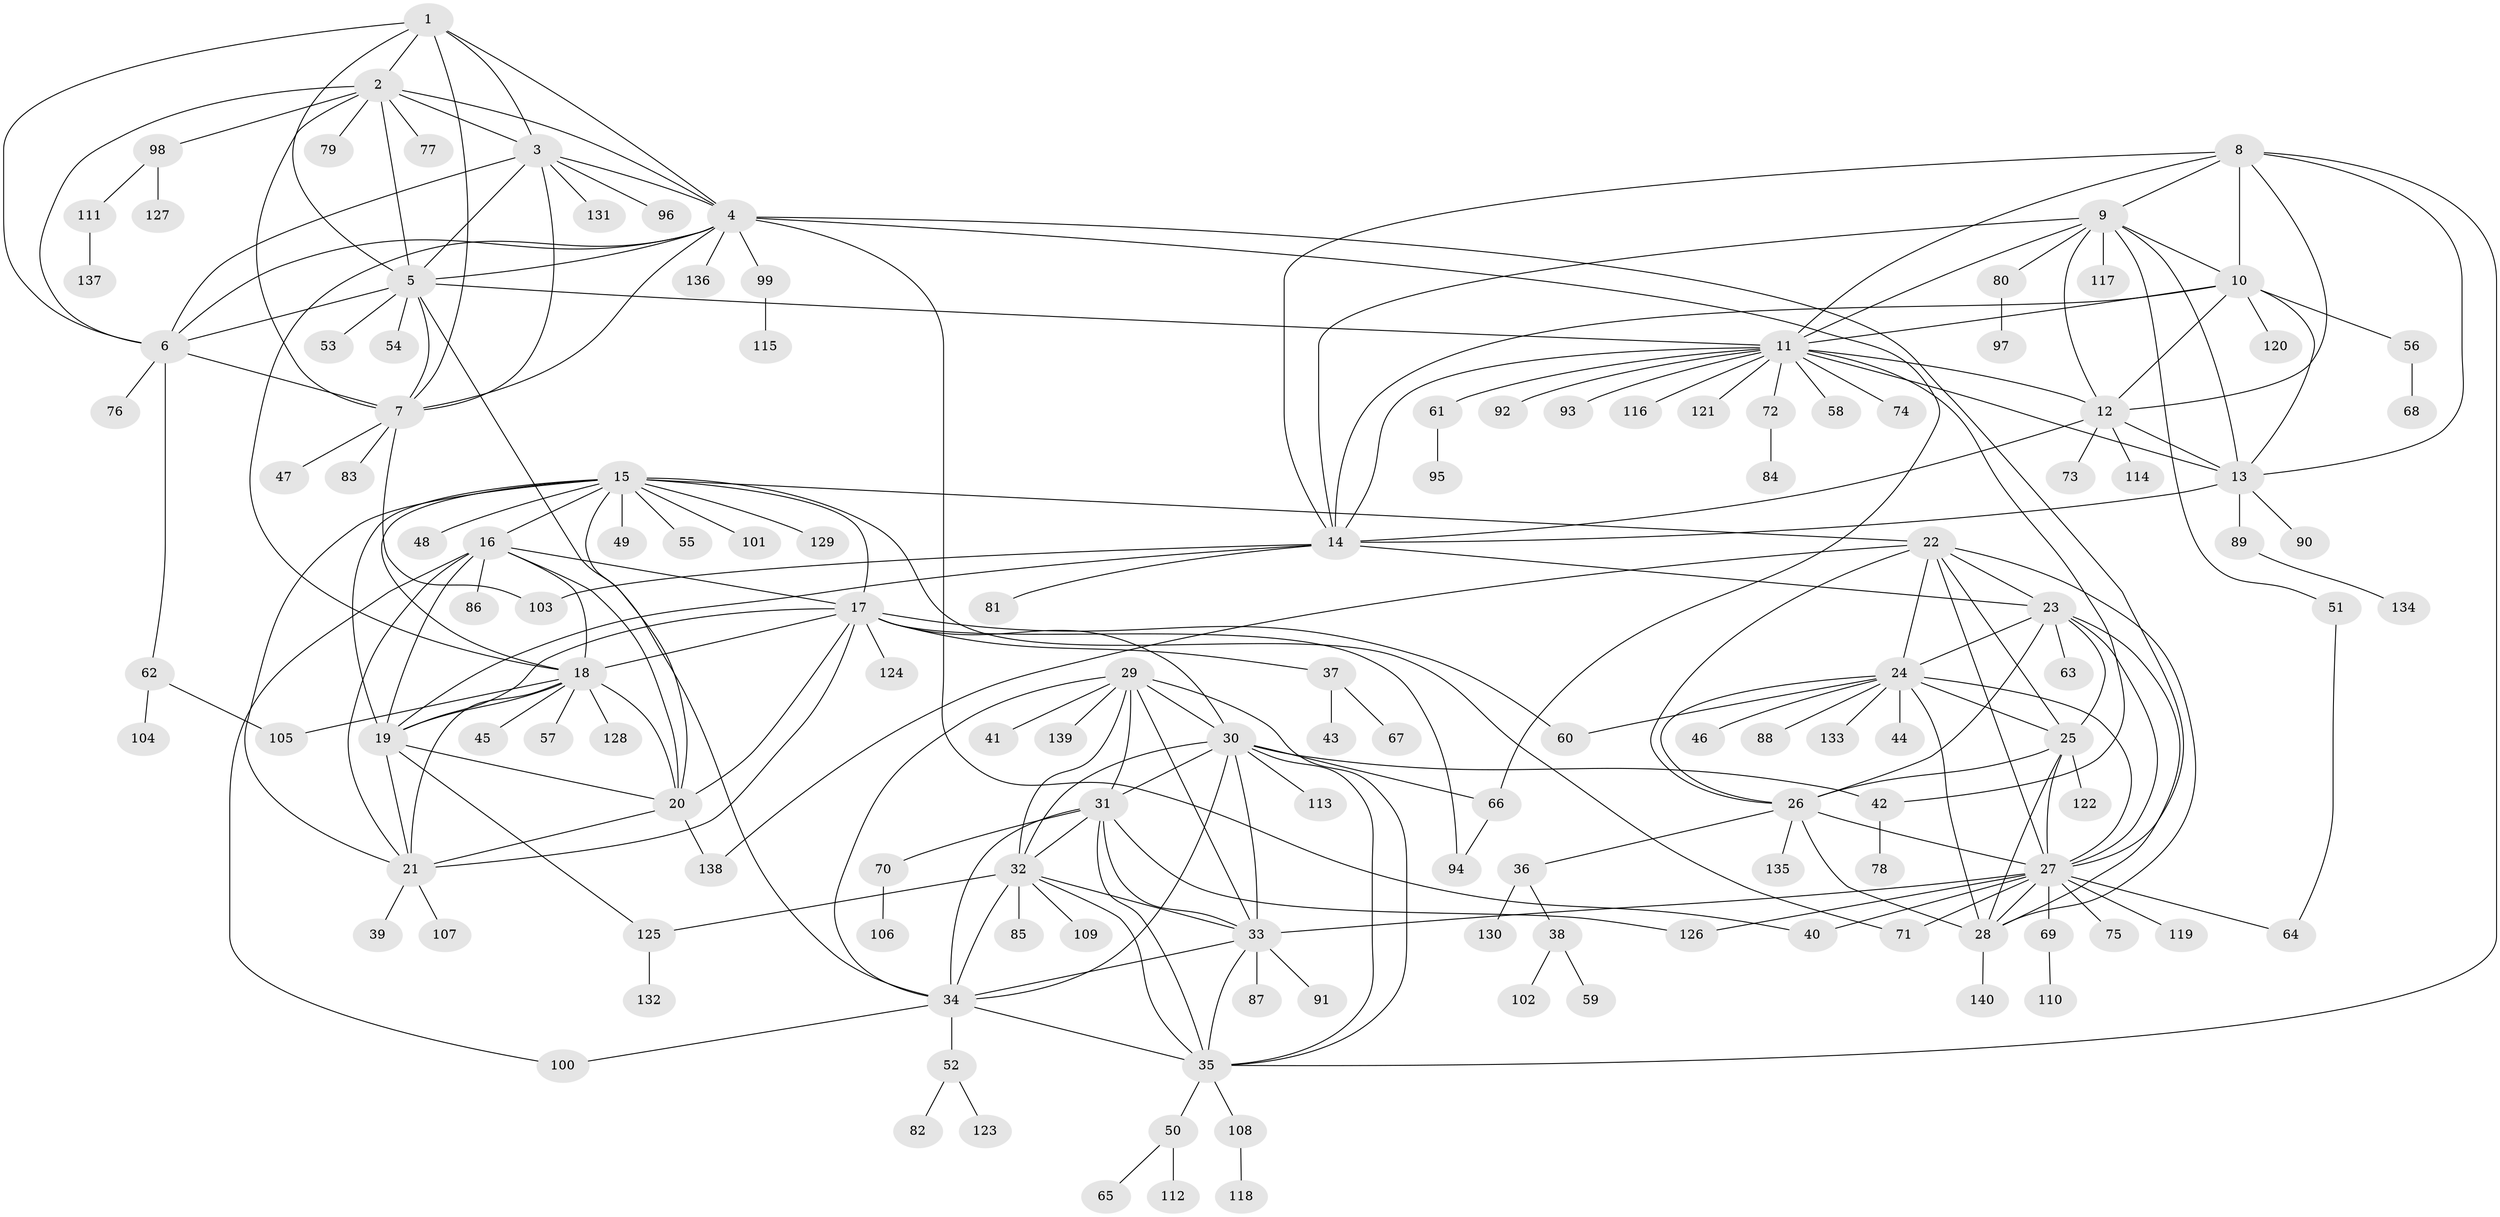 // coarse degree distribution, {5: 0.047619047619047616, 10: 0.011904761904761904, 7: 0.011904761904761904, 11: 0.023809523809523808, 8: 0.023809523809523808, 6: 0.011904761904761904, 9: 0.023809523809523808, 13: 0.011904761904761904, 3: 0.08333333333333333, 12: 0.011904761904761904, 4: 0.023809523809523808, 17: 0.011904761904761904, 2: 0.13095238095238096, 1: 0.5714285714285714}
// Generated by graph-tools (version 1.1) at 2025/19/03/04/25 18:19:35]
// undirected, 140 vertices, 233 edges
graph export_dot {
graph [start="1"]
  node [color=gray90,style=filled];
  1;
  2;
  3;
  4;
  5;
  6;
  7;
  8;
  9;
  10;
  11;
  12;
  13;
  14;
  15;
  16;
  17;
  18;
  19;
  20;
  21;
  22;
  23;
  24;
  25;
  26;
  27;
  28;
  29;
  30;
  31;
  32;
  33;
  34;
  35;
  36;
  37;
  38;
  39;
  40;
  41;
  42;
  43;
  44;
  45;
  46;
  47;
  48;
  49;
  50;
  51;
  52;
  53;
  54;
  55;
  56;
  57;
  58;
  59;
  60;
  61;
  62;
  63;
  64;
  65;
  66;
  67;
  68;
  69;
  70;
  71;
  72;
  73;
  74;
  75;
  76;
  77;
  78;
  79;
  80;
  81;
  82;
  83;
  84;
  85;
  86;
  87;
  88;
  89;
  90;
  91;
  92;
  93;
  94;
  95;
  96;
  97;
  98;
  99;
  100;
  101;
  102;
  103;
  104;
  105;
  106;
  107;
  108;
  109;
  110;
  111;
  112;
  113;
  114;
  115;
  116;
  117;
  118;
  119;
  120;
  121;
  122;
  123;
  124;
  125;
  126;
  127;
  128;
  129;
  130;
  131;
  132;
  133;
  134;
  135;
  136;
  137;
  138;
  139;
  140;
  1 -- 2;
  1 -- 3;
  1 -- 4;
  1 -- 5;
  1 -- 6;
  1 -- 7;
  2 -- 3;
  2 -- 4;
  2 -- 5;
  2 -- 6;
  2 -- 7;
  2 -- 77;
  2 -- 79;
  2 -- 98;
  3 -- 4;
  3 -- 5;
  3 -- 6;
  3 -- 7;
  3 -- 96;
  3 -- 131;
  4 -- 5;
  4 -- 6;
  4 -- 7;
  4 -- 18;
  4 -- 27;
  4 -- 40;
  4 -- 66;
  4 -- 99;
  4 -- 136;
  5 -- 6;
  5 -- 7;
  5 -- 11;
  5 -- 34;
  5 -- 53;
  5 -- 54;
  6 -- 7;
  6 -- 62;
  6 -- 76;
  7 -- 47;
  7 -- 83;
  7 -- 103;
  8 -- 9;
  8 -- 10;
  8 -- 11;
  8 -- 12;
  8 -- 13;
  8 -- 14;
  8 -- 35;
  9 -- 10;
  9 -- 11;
  9 -- 12;
  9 -- 13;
  9 -- 14;
  9 -- 51;
  9 -- 80;
  9 -- 117;
  10 -- 11;
  10 -- 12;
  10 -- 13;
  10 -- 14;
  10 -- 56;
  10 -- 120;
  11 -- 12;
  11 -- 13;
  11 -- 14;
  11 -- 42;
  11 -- 58;
  11 -- 61;
  11 -- 72;
  11 -- 74;
  11 -- 92;
  11 -- 93;
  11 -- 116;
  11 -- 121;
  12 -- 13;
  12 -- 14;
  12 -- 73;
  12 -- 114;
  13 -- 14;
  13 -- 89;
  13 -- 90;
  14 -- 19;
  14 -- 23;
  14 -- 81;
  14 -- 103;
  15 -- 16;
  15 -- 17;
  15 -- 18;
  15 -- 19;
  15 -- 20;
  15 -- 21;
  15 -- 22;
  15 -- 48;
  15 -- 49;
  15 -- 55;
  15 -- 71;
  15 -- 101;
  15 -- 129;
  16 -- 17;
  16 -- 18;
  16 -- 19;
  16 -- 20;
  16 -- 21;
  16 -- 86;
  16 -- 100;
  17 -- 18;
  17 -- 19;
  17 -- 20;
  17 -- 21;
  17 -- 30;
  17 -- 37;
  17 -- 60;
  17 -- 94;
  17 -- 124;
  18 -- 19;
  18 -- 20;
  18 -- 21;
  18 -- 45;
  18 -- 57;
  18 -- 105;
  18 -- 128;
  19 -- 20;
  19 -- 21;
  19 -- 125;
  20 -- 21;
  20 -- 138;
  21 -- 39;
  21 -- 107;
  22 -- 23;
  22 -- 24;
  22 -- 25;
  22 -- 26;
  22 -- 27;
  22 -- 28;
  22 -- 138;
  23 -- 24;
  23 -- 25;
  23 -- 26;
  23 -- 27;
  23 -- 28;
  23 -- 63;
  24 -- 25;
  24 -- 26;
  24 -- 27;
  24 -- 28;
  24 -- 44;
  24 -- 46;
  24 -- 60;
  24 -- 88;
  24 -- 133;
  25 -- 26;
  25 -- 27;
  25 -- 28;
  25 -- 122;
  26 -- 27;
  26 -- 28;
  26 -- 36;
  26 -- 135;
  27 -- 28;
  27 -- 33;
  27 -- 40;
  27 -- 64;
  27 -- 69;
  27 -- 71;
  27 -- 75;
  27 -- 119;
  27 -- 126;
  28 -- 140;
  29 -- 30;
  29 -- 31;
  29 -- 32;
  29 -- 33;
  29 -- 34;
  29 -- 35;
  29 -- 41;
  29 -- 139;
  30 -- 31;
  30 -- 32;
  30 -- 33;
  30 -- 34;
  30 -- 35;
  30 -- 42;
  30 -- 66;
  30 -- 113;
  31 -- 32;
  31 -- 33;
  31 -- 34;
  31 -- 35;
  31 -- 70;
  31 -- 126;
  32 -- 33;
  32 -- 34;
  32 -- 35;
  32 -- 85;
  32 -- 109;
  32 -- 125;
  33 -- 34;
  33 -- 35;
  33 -- 87;
  33 -- 91;
  34 -- 35;
  34 -- 52;
  34 -- 100;
  35 -- 50;
  35 -- 108;
  36 -- 38;
  36 -- 130;
  37 -- 43;
  37 -- 67;
  38 -- 59;
  38 -- 102;
  42 -- 78;
  50 -- 65;
  50 -- 112;
  51 -- 64;
  52 -- 82;
  52 -- 123;
  56 -- 68;
  61 -- 95;
  62 -- 104;
  62 -- 105;
  66 -- 94;
  69 -- 110;
  70 -- 106;
  72 -- 84;
  80 -- 97;
  89 -- 134;
  98 -- 111;
  98 -- 127;
  99 -- 115;
  108 -- 118;
  111 -- 137;
  125 -- 132;
}
